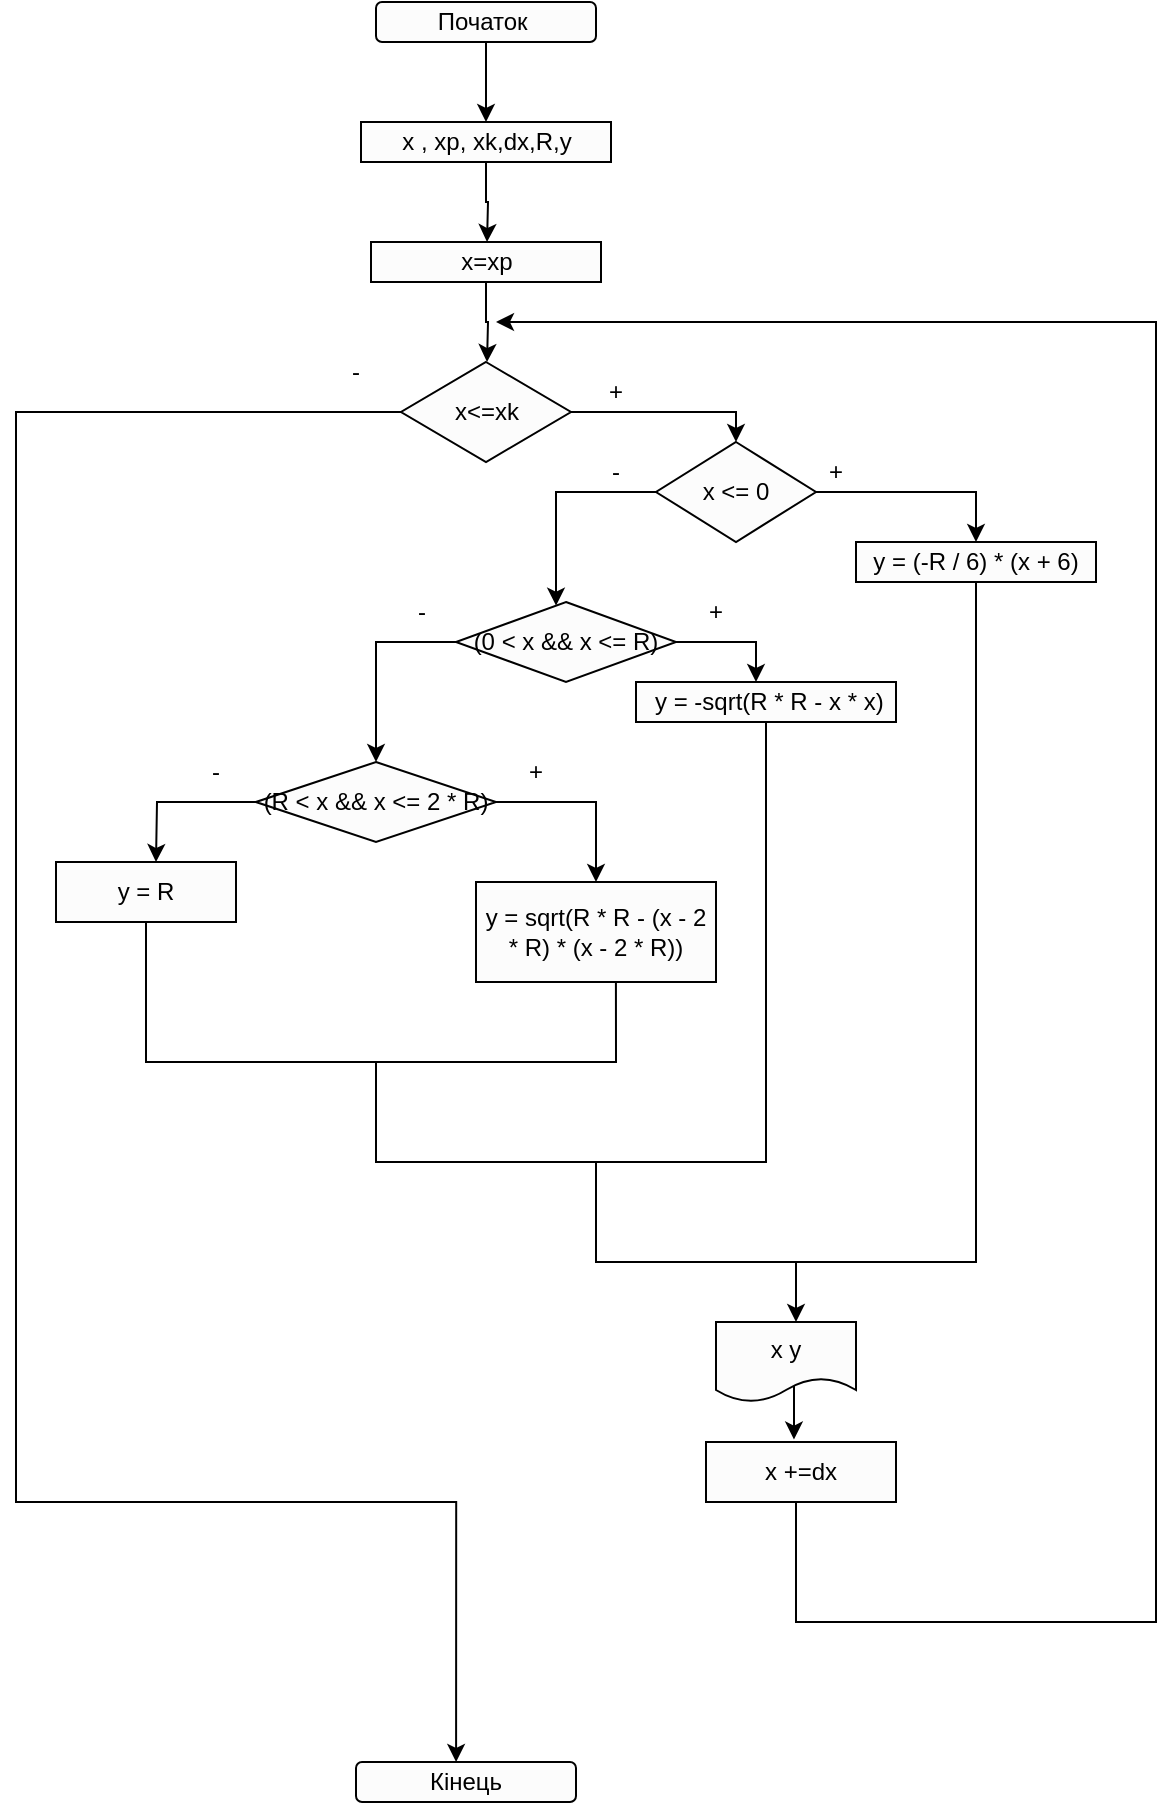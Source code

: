 <mxfile version="20.5.3" type="github" pages="2">
  <diagram id="QF-60mV_yGzeQ4S5Q-dH" name="Страница 1">
    <mxGraphModel dx="1221" dy="634" grid="1" gridSize="10" guides="1" tooltips="1" connect="1" arrows="1" fold="1" page="1" pageScale="1" pageWidth="827" pageHeight="1169" math="0" shadow="0">
      <root>
        <mxCell id="0" />
        <mxCell id="1" parent="0" />
        <mxCell id="Q7s6cMPQlI8H4LpDXkdk-3" style="edgeStyle=orthogonalEdgeStyle;rounded=0;orthogonalLoop=1;jettySize=auto;html=1;" edge="1" parent="1" source="Q7s6cMPQlI8H4LpDXkdk-1">
          <mxGeometry relative="1" as="geometry">
            <mxPoint x="405" y="70" as="targetPoint" />
          </mxGeometry>
        </mxCell>
        <mxCell id="Q7s6cMPQlI8H4LpDXkdk-1" value="Початок&amp;nbsp;" style="rounded=1;whiteSpace=wrap;html=1;fillColor=#FCFCFC;" vertex="1" parent="1">
          <mxGeometry x="350" y="10" width="110" height="20" as="geometry" />
        </mxCell>
        <mxCell id="Q7s6cMPQlI8H4LpDXkdk-6" style="edgeStyle=orthogonalEdgeStyle;rounded=0;orthogonalLoop=1;jettySize=auto;html=1;" edge="1" parent="1" source="Q7s6cMPQlI8H4LpDXkdk-4">
          <mxGeometry relative="1" as="geometry">
            <mxPoint x="405.52" y="130" as="targetPoint" />
          </mxGeometry>
        </mxCell>
        <mxCell id="Q7s6cMPQlI8H4LpDXkdk-4" value="x , xp, xk,dx,R,y" style="rounded=0;whiteSpace=wrap;html=1;fillColor=#FCFCFC;" vertex="1" parent="1">
          <mxGeometry x="342.5" y="70" width="125" height="20" as="geometry" />
        </mxCell>
        <mxCell id="Q7s6cMPQlI8H4LpDXkdk-9" style="edgeStyle=orthogonalEdgeStyle;rounded=0;orthogonalLoop=1;jettySize=auto;html=1;" edge="1" parent="1" source="Q7s6cMPQlI8H4LpDXkdk-7">
          <mxGeometry relative="1" as="geometry">
            <mxPoint x="405.52" y="190" as="targetPoint" />
          </mxGeometry>
        </mxCell>
        <mxCell id="Q7s6cMPQlI8H4LpDXkdk-7" value="x=xp" style="rounded=0;whiteSpace=wrap;html=1;fillColor=#FCFCFC;" vertex="1" parent="1">
          <mxGeometry x="347.5" y="130" width="115" height="20" as="geometry" />
        </mxCell>
        <mxCell id="Q7s6cMPQlI8H4LpDXkdk-12" style="edgeStyle=orthogonalEdgeStyle;rounded=0;orthogonalLoop=1;jettySize=auto;html=1;" edge="1" parent="1" source="Q7s6cMPQlI8H4LpDXkdk-10" target="Q7s6cMPQlI8H4LpDXkdk-14">
          <mxGeometry relative="1" as="geometry">
            <mxPoint x="530" y="250" as="targetPoint" />
            <Array as="points">
              <mxPoint x="530" y="215" />
            </Array>
          </mxGeometry>
        </mxCell>
        <mxCell id="Q7s6cMPQlI8H4LpDXkdk-59" style="edgeStyle=orthogonalEdgeStyle;rounded=0;orthogonalLoop=1;jettySize=auto;html=1;entryX=0.455;entryY=0;entryDx=0;entryDy=0;entryPerimeter=0;" edge="1" parent="1" source="Q7s6cMPQlI8H4LpDXkdk-10" target="Q7s6cMPQlI8H4LpDXkdk-64">
          <mxGeometry relative="1" as="geometry">
            <mxPoint x="396.278" y="810" as="targetPoint" />
            <Array as="points">
              <mxPoint x="170" y="215" />
              <mxPoint x="170" y="760" />
              <mxPoint x="390" y="760" />
            </Array>
          </mxGeometry>
        </mxCell>
        <mxCell id="Q7s6cMPQlI8H4LpDXkdk-10" value="x&amp;lt;=xk" style="rhombus;whiteSpace=wrap;html=1;fillColor=#FCFCFC;" vertex="1" parent="1">
          <mxGeometry x="362.5" y="190" width="85" height="50" as="geometry" />
        </mxCell>
        <mxCell id="Q7s6cMPQlI8H4LpDXkdk-16" style="edgeStyle=orthogonalEdgeStyle;rounded=0;orthogonalLoop=1;jettySize=auto;html=1;" edge="1" parent="1" source="Q7s6cMPQlI8H4LpDXkdk-14" target="Q7s6cMPQlI8H4LpDXkdk-17">
          <mxGeometry relative="1" as="geometry">
            <mxPoint x="650" y="290" as="targetPoint" />
            <Array as="points">
              <mxPoint x="650" y="255" />
            </Array>
          </mxGeometry>
        </mxCell>
        <mxCell id="Q7s6cMPQlI8H4LpDXkdk-21" style="edgeStyle=orthogonalEdgeStyle;rounded=0;orthogonalLoop=1;jettySize=auto;html=1;" edge="1" parent="1" source="Q7s6cMPQlI8H4LpDXkdk-14" target="Q7s6cMPQlI8H4LpDXkdk-26">
          <mxGeometry relative="1" as="geometry">
            <mxPoint x="440" y="300" as="targetPoint" />
            <Array as="points">
              <mxPoint x="440" y="255" />
            </Array>
          </mxGeometry>
        </mxCell>
        <mxCell id="Q7s6cMPQlI8H4LpDXkdk-14" value="x &amp;lt;= 0" style="rhombus;whiteSpace=wrap;html=1;fillColor=#FCFCFC;" vertex="1" parent="1">
          <mxGeometry x="490" y="230" width="80" height="50" as="geometry" />
        </mxCell>
        <mxCell id="Q7s6cMPQlI8H4LpDXkdk-17" value="y = (-R / 6) * (x + 6)" style="rounded=0;whiteSpace=wrap;html=1;fillColor=#FCFCFC;" vertex="1" parent="1">
          <mxGeometry x="590" y="280" width="120" height="20" as="geometry" />
        </mxCell>
        <mxCell id="Q7s6cMPQlI8H4LpDXkdk-18" value="+" style="text;html=1;strokeColor=none;fillColor=none;align=center;verticalAlign=middle;whiteSpace=wrap;rounded=0;" vertex="1" parent="1">
          <mxGeometry x="550" y="230" width="60" height="30" as="geometry" />
        </mxCell>
        <mxCell id="Q7s6cMPQlI8H4LpDXkdk-19" value="+" style="text;html=1;strokeColor=none;fillColor=none;align=center;verticalAlign=middle;whiteSpace=wrap;rounded=0;" vertex="1" parent="1">
          <mxGeometry x="440" y="190" width="60" height="30" as="geometry" />
        </mxCell>
        <mxCell id="Q7s6cMPQlI8H4LpDXkdk-23" value="-" style="text;html=1;strokeColor=none;fillColor=none;align=center;verticalAlign=middle;whiteSpace=wrap;rounded=0;" vertex="1" parent="1">
          <mxGeometry x="440" y="230" width="60" height="30" as="geometry" />
        </mxCell>
        <mxCell id="Q7s6cMPQlI8H4LpDXkdk-30" style="edgeStyle=orthogonalEdgeStyle;rounded=0;orthogonalLoop=1;jettySize=auto;html=1;" edge="1" parent="1" source="Q7s6cMPQlI8H4LpDXkdk-26">
          <mxGeometry relative="1" as="geometry">
            <mxPoint x="540" y="350" as="targetPoint" />
            <Array as="points">
              <mxPoint x="540" y="330" />
            </Array>
          </mxGeometry>
        </mxCell>
        <mxCell id="Q7s6cMPQlI8H4LpDXkdk-36" style="edgeStyle=orthogonalEdgeStyle;rounded=0;orthogonalLoop=1;jettySize=auto;html=1;" edge="1" parent="1" source="Q7s6cMPQlI8H4LpDXkdk-26" target="Q7s6cMPQlI8H4LpDXkdk-40">
          <mxGeometry relative="1" as="geometry">
            <mxPoint x="350" y="390" as="targetPoint" />
            <Array as="points">
              <mxPoint x="350" y="330" />
              <mxPoint x="350" y="350" />
            </Array>
          </mxGeometry>
        </mxCell>
        <mxCell id="Q7s6cMPQlI8H4LpDXkdk-26" value="(0 &amp;lt; x &amp;amp;&amp;amp; x &amp;lt;= R)" style="rhombus;whiteSpace=wrap;html=1;fillColor=#FCFCFC;" vertex="1" parent="1">
          <mxGeometry x="390" y="310" width="110" height="40" as="geometry" />
        </mxCell>
        <mxCell id="Q7s6cMPQlI8H4LpDXkdk-32" value="+" style="text;html=1;strokeColor=none;fillColor=none;align=center;verticalAlign=middle;whiteSpace=wrap;rounded=0;" vertex="1" parent="1">
          <mxGeometry x="490" y="300" width="60" height="30" as="geometry" />
        </mxCell>
        <mxCell id="Q7s6cMPQlI8H4LpDXkdk-33" value="-" style="text;html=1;strokeColor=none;fillColor=none;align=center;verticalAlign=middle;whiteSpace=wrap;rounded=0;" vertex="1" parent="1">
          <mxGeometry x="342.5" y="300" width="60" height="30" as="geometry" />
        </mxCell>
        <mxCell id="Q7s6cMPQlI8H4LpDXkdk-39" value="&amp;nbsp;y = -sqrt(R * R - x * x)" style="rounded=0;whiteSpace=wrap;html=1;fillColor=#FCFCFC;" vertex="1" parent="1">
          <mxGeometry x="480" y="350" width="130" height="20" as="geometry" />
        </mxCell>
        <mxCell id="Q7s6cMPQlI8H4LpDXkdk-42" style="edgeStyle=orthogonalEdgeStyle;rounded=0;orthogonalLoop=1;jettySize=auto;html=1;" edge="1" parent="1" source="Q7s6cMPQlI8H4LpDXkdk-40" target="Q7s6cMPQlI8H4LpDXkdk-45">
          <mxGeometry relative="1" as="geometry">
            <mxPoint x="460" y="450" as="targetPoint" />
            <Array as="points">
              <mxPoint x="460" y="410" />
              <mxPoint x="460" y="430" />
            </Array>
          </mxGeometry>
        </mxCell>
        <mxCell id="Q7s6cMPQlI8H4LpDXkdk-47" style="edgeStyle=orthogonalEdgeStyle;rounded=0;orthogonalLoop=1;jettySize=auto;html=1;" edge="1" parent="1" source="Q7s6cMPQlI8H4LpDXkdk-40">
          <mxGeometry relative="1" as="geometry">
            <mxPoint x="240" y="440" as="targetPoint" />
          </mxGeometry>
        </mxCell>
        <mxCell id="Q7s6cMPQlI8H4LpDXkdk-40" value="(R &amp;lt; x &amp;amp;&amp;amp; x &amp;lt;= 2 * R)" style="rhombus;whiteSpace=wrap;html=1;fillColor=#FCFCFC;" vertex="1" parent="1">
          <mxGeometry x="290" y="390" width="120" height="40" as="geometry" />
        </mxCell>
        <mxCell id="Q7s6cMPQlI8H4LpDXkdk-44" value="+" style="text;html=1;strokeColor=none;fillColor=none;align=center;verticalAlign=middle;whiteSpace=wrap;rounded=0;" vertex="1" parent="1">
          <mxGeometry x="400" y="380" width="60" height="30" as="geometry" />
        </mxCell>
        <mxCell id="Q7s6cMPQlI8H4LpDXkdk-45" value="y = sqrt(R * R - (x - 2 * R) * (x - 2 * R))" style="rounded=0;whiteSpace=wrap;html=1;fillColor=#FCFCFC;" vertex="1" parent="1">
          <mxGeometry x="400" y="450" width="120" height="50" as="geometry" />
        </mxCell>
        <mxCell id="Q7s6cMPQlI8H4LpDXkdk-49" value="-" style="text;html=1;strokeColor=none;fillColor=none;align=center;verticalAlign=middle;whiteSpace=wrap;rounded=0;" vertex="1" parent="1">
          <mxGeometry x="240" y="380" width="60" height="30" as="geometry" />
        </mxCell>
        <mxCell id="Q7s6cMPQlI8H4LpDXkdk-50" value="y = R" style="rounded=0;whiteSpace=wrap;html=1;fillColor=#FCFCFC;" vertex="1" parent="1">
          <mxGeometry x="190" y="440" width="90" height="30" as="geometry" />
        </mxCell>
        <mxCell id="Q7s6cMPQlI8H4LpDXkdk-51" value="" style="endArrow=none;html=1;rounded=0;exitX=0.5;exitY=1;exitDx=0;exitDy=0;entryX=0.583;entryY=1;entryDx=0;entryDy=0;entryPerimeter=0;" edge="1" parent="1" source="Q7s6cMPQlI8H4LpDXkdk-50" target="Q7s6cMPQlI8H4LpDXkdk-45">
          <mxGeometry width="50" height="50" relative="1" as="geometry">
            <mxPoint x="320" y="380" as="sourcePoint" />
            <mxPoint x="370" y="330" as="targetPoint" />
            <Array as="points">
              <mxPoint x="235" y="540" />
              <mxPoint x="470" y="540" />
            </Array>
          </mxGeometry>
        </mxCell>
        <mxCell id="Q7s6cMPQlI8H4LpDXkdk-52" value="" style="endArrow=none;html=1;rounded=0;entryX=0.5;entryY=1;entryDx=0;entryDy=0;" edge="1" parent="1" target="Q7s6cMPQlI8H4LpDXkdk-39">
          <mxGeometry width="50" height="50" relative="1" as="geometry">
            <mxPoint x="350" y="540" as="sourcePoint" />
            <mxPoint x="370" y="430" as="targetPoint" />
            <Array as="points">
              <mxPoint x="350" y="590" />
              <mxPoint x="545" y="590" />
            </Array>
          </mxGeometry>
        </mxCell>
        <mxCell id="Q7s6cMPQlI8H4LpDXkdk-53" value="" style="endArrow=none;html=1;rounded=0;entryX=0.5;entryY=1;entryDx=0;entryDy=0;" edge="1" parent="1" target="Q7s6cMPQlI8H4LpDXkdk-17">
          <mxGeometry width="50" height="50" relative="1" as="geometry">
            <mxPoint x="460" y="590" as="sourcePoint" />
            <mxPoint x="510" y="430" as="targetPoint" />
            <Array as="points">
              <mxPoint x="460" y="640" />
              <mxPoint x="650" y="640" />
            </Array>
          </mxGeometry>
        </mxCell>
        <mxCell id="Q7s6cMPQlI8H4LpDXkdk-54" value="" style="endArrow=classic;html=1;rounded=0;" edge="1" parent="1">
          <mxGeometry width="50" height="50" relative="1" as="geometry">
            <mxPoint x="560" y="640" as="sourcePoint" />
            <mxPoint x="560" y="670" as="targetPoint" />
          </mxGeometry>
        </mxCell>
        <mxCell id="Q7s6cMPQlI8H4LpDXkdk-57" style="edgeStyle=orthogonalEdgeStyle;rounded=0;orthogonalLoop=1;jettySize=auto;html=1;" edge="1" parent="1">
          <mxGeometry relative="1" as="geometry">
            <mxPoint x="560" y="760" as="sourcePoint" />
            <mxPoint x="410" y="170" as="targetPoint" />
            <Array as="points">
              <mxPoint x="560" y="820" />
              <mxPoint x="740" y="820" />
              <mxPoint x="740" y="170" />
            </Array>
          </mxGeometry>
        </mxCell>
        <mxCell id="Q7s6cMPQlI8H4LpDXkdk-64" value="Кінець" style="rounded=1;whiteSpace=wrap;html=1;fillColor=#FCFCFC;" vertex="1" parent="1">
          <mxGeometry x="340" y="890" width="110" height="20" as="geometry" />
        </mxCell>
        <mxCell id="Q7s6cMPQlI8H4LpDXkdk-65" value="-" style="text;html=1;strokeColor=none;fillColor=none;align=center;verticalAlign=middle;whiteSpace=wrap;rounded=0;" vertex="1" parent="1">
          <mxGeometry x="310" y="180" width="60" height="30" as="geometry" />
        </mxCell>
        <mxCell id="Q7s6cMPQlI8H4LpDXkdk-67" value="x +=dx" style="rounded=0;whiteSpace=wrap;html=1;fillColor=#FCFCFC;" vertex="1" parent="1">
          <mxGeometry x="515" y="730" width="95" height="30" as="geometry" />
        </mxCell>
        <mxCell id="Q7s6cMPQlI8H4LpDXkdk-69" value="" style="endArrow=classic;html=1;rounded=0;entryX=0.463;entryY=-0.041;entryDx=0;entryDy=0;entryPerimeter=0;" edge="1" parent="1" target="Q7s6cMPQlI8H4LpDXkdk-67">
          <mxGeometry width="50" height="50" relative="1" as="geometry">
            <mxPoint x="559" y="700" as="sourcePoint" />
            <mxPoint x="550" y="720" as="targetPoint" />
          </mxGeometry>
        </mxCell>
        <mxCell id="Q7s6cMPQlI8H4LpDXkdk-70" value="x y" style="shape=document;whiteSpace=wrap;html=1;boundedLbl=1;fillColor=#FCFCFC;" vertex="1" parent="1">
          <mxGeometry x="520" y="670" width="70" height="40" as="geometry" />
        </mxCell>
      </root>
    </mxGraphModel>
  </diagram>
  <diagram id="bQ78AimiwVEXcPmwS-Ha" name="Страница 2">
    <mxGraphModel dx="2483" dy="955" grid="1" gridSize="10" guides="1" tooltips="1" connect="1" arrows="1" fold="1" page="1" pageScale="1" pageWidth="827" pageHeight="1169" math="0" shadow="0">
      <root>
        <mxCell id="0" />
        <mxCell id="1" parent="0" />
        <mxCell id="vlauKVE98PmZVsNZsbMP-3" style="edgeStyle=orthogonalEdgeStyle;rounded=0;orthogonalLoop=1;jettySize=auto;html=1;" edge="1" parent="1" source="vlauKVE98PmZVsNZsbMP-1">
          <mxGeometry relative="1" as="geometry">
            <mxPoint x="395" y="95" as="targetPoint" />
          </mxGeometry>
        </mxCell>
        <mxCell id="vlauKVE98PmZVsNZsbMP-1" value="" style="ellipse;whiteSpace=wrap;html=1;aspect=fixed;fillColor=#000000;" vertex="1" parent="1">
          <mxGeometry x="370" y="10" width="50" height="50" as="geometry" />
        </mxCell>
        <mxCell id="lGiSETrBwDVrnbX7mCTf-2" style="edgeStyle=orthogonalEdgeStyle;rounded=0;orthogonalLoop=1;jettySize=auto;html=1;" edge="1" parent="1" source="vlauKVE98PmZVsNZsbMP-4">
          <mxGeometry relative="1" as="geometry">
            <mxPoint x="395.514" y="175" as="targetPoint" />
          </mxGeometry>
        </mxCell>
        <mxCell id="vlauKVE98PmZVsNZsbMP-4" value="ввід x,xp,xk,dx,R" style="rounded=1;whiteSpace=wrap;html=1;fillColor=#FCFCFC;" vertex="1" parent="1">
          <mxGeometry x="337.5" y="100" width="115" height="30" as="geometry" />
        </mxCell>
        <mxCell id="lGiSETrBwDVrnbX7mCTf-5" style="edgeStyle=orthogonalEdgeStyle;rounded=0;orthogonalLoop=1;jettySize=auto;html=1;" edge="1" parent="1" source="lGiSETrBwDVrnbX7mCTf-3">
          <mxGeometry relative="1" as="geometry">
            <mxPoint x="396.771" y="255" as="targetPoint" />
          </mxGeometry>
        </mxCell>
        <mxCell id="lGiSETrBwDVrnbX7mCTf-3" value="x = xp" style="rounded=1;whiteSpace=wrap;html=1;fillColor=#FCFCFC;" vertex="1" parent="1">
          <mxGeometry x="337.5" y="180" width="117.5" height="30" as="geometry" />
        </mxCell>
        <mxCell id="lGiSETrBwDVrnbX7mCTf-8" style="edgeStyle=orthogonalEdgeStyle;rounded=0;orthogonalLoop=1;jettySize=auto;html=1;" edge="1" parent="1" source="lGiSETrBwDVrnbX7mCTf-6" target="lGiSETrBwDVrnbX7mCTf-7">
          <mxGeometry relative="1" as="geometry" />
        </mxCell>
        <mxCell id="lGiSETrBwDVrnbX7mCTf-6" value="" style="rhombus;whiteSpace=wrap;html=1;fillColor=#FCFCFC;" vertex="1" parent="1">
          <mxGeometry x="374.38" y="260" width="43.75" height="40" as="geometry" />
        </mxCell>
        <mxCell id="lGiSETrBwDVrnbX7mCTf-12" style="edgeStyle=orthogonalEdgeStyle;rounded=0;orthogonalLoop=1;jettySize=auto;html=1;" edge="1" parent="1" source="lGiSETrBwDVrnbX7mCTf-7">
          <mxGeometry relative="1" as="geometry">
            <mxPoint x="510" y="390" as="targetPoint" />
            <Array as="points">
              <mxPoint x="510" y="360" />
              <mxPoint x="510" y="390" />
            </Array>
          </mxGeometry>
        </mxCell>
        <mxCell id="sn_to2yJBPLg6fdQf5K--24" style="edgeStyle=orthogonalEdgeStyle;rounded=0;orthogonalLoop=1;jettySize=auto;html=1;" edge="1" parent="1" source="lGiSETrBwDVrnbX7mCTf-7">
          <mxGeometry relative="1" as="geometry">
            <mxPoint x="395.875" y="660" as="targetPoint" />
          </mxGeometry>
        </mxCell>
        <mxCell id="lGiSETrBwDVrnbX7mCTf-7" value="" style="rhombus;whiteSpace=wrap;html=1;fillColor=#FCFCFC;" vertex="1" parent="1">
          <mxGeometry x="374" y="340" width="43.75" height="40" as="geometry" />
        </mxCell>
        <mxCell id="sn_to2yJBPLg6fdQf5K--3" style="edgeStyle=orthogonalEdgeStyle;rounded=0;orthogonalLoop=1;jettySize=auto;html=1;" edge="1" parent="1" source="sn_to2yJBPLg6fdQf5K--1" target="sn_to2yJBPLg6fdQf5K--2">
          <mxGeometry relative="1" as="geometry" />
        </mxCell>
        <mxCell id="sn_to2yJBPLg6fdQf5K--7" style="edgeStyle=orthogonalEdgeStyle;rounded=0;orthogonalLoop=1;jettySize=auto;html=1;" edge="1" parent="1" source="sn_to2yJBPLg6fdQf5K--1">
          <mxGeometry relative="1" as="geometry">
            <mxPoint x="630" y="410" as="targetPoint" />
          </mxGeometry>
        </mxCell>
        <mxCell id="sn_to2yJBPLg6fdQf5K--1" value="" style="rhombus;whiteSpace=wrap;html=1;fillColor=#FCFCFC;" vertex="1" parent="1">
          <mxGeometry x="480" y="390" width="50" height="40" as="geometry" />
        </mxCell>
        <mxCell id="sn_to2yJBPLg6fdQf5K--5" style="edgeStyle=orthogonalEdgeStyle;rounded=0;orthogonalLoop=1;jettySize=auto;html=1;" edge="1" parent="1" source="sn_to2yJBPLg6fdQf5K--2" target="sn_to2yJBPLg6fdQf5K--4">
          <mxGeometry relative="1" as="geometry" />
        </mxCell>
        <mxCell id="sn_to2yJBPLg6fdQf5K--9" style="edgeStyle=orthogonalEdgeStyle;rounded=0;orthogonalLoop=1;jettySize=auto;html=1;" edge="1" parent="1" source="sn_to2yJBPLg6fdQf5K--2">
          <mxGeometry relative="1" as="geometry">
            <mxPoint x="630" y="480" as="targetPoint" />
          </mxGeometry>
        </mxCell>
        <mxCell id="sn_to2yJBPLg6fdQf5K--2" value="" style="rhombus;whiteSpace=wrap;html=1;fillColor=#FCFCFC;" vertex="1" parent="1">
          <mxGeometry x="480" y="460" width="50" height="40" as="geometry" />
        </mxCell>
        <mxCell id="sn_to2yJBPLg6fdQf5K--11" style="edgeStyle=orthogonalEdgeStyle;rounded=0;orthogonalLoop=1;jettySize=auto;html=1;" edge="1" parent="1" source="sn_to2yJBPLg6fdQf5K--4">
          <mxGeometry relative="1" as="geometry">
            <mxPoint x="630" y="550" as="targetPoint" />
          </mxGeometry>
        </mxCell>
        <mxCell id="sn_to2yJBPLg6fdQf5K--21" style="edgeStyle=orthogonalEdgeStyle;rounded=0;orthogonalLoop=1;jettySize=auto;html=1;" edge="1" parent="1" source="sn_to2yJBPLg6fdQf5K--4">
          <mxGeometry relative="1" as="geometry">
            <mxPoint x="505" y="620" as="targetPoint" />
          </mxGeometry>
        </mxCell>
        <mxCell id="sn_to2yJBPLg6fdQf5K--4" value="" style="rhombus;whiteSpace=wrap;html=1;fillColor=#FCFCFC;" vertex="1" parent="1">
          <mxGeometry x="480" y="530" width="50" height="40" as="geometry" />
        </mxCell>
        <mxCell id="sn_to2yJBPLg6fdQf5K--13" value="[x &amp;lt;= 0]" style="text;html=1;strokeColor=none;fillColor=none;align=center;verticalAlign=middle;whiteSpace=wrap;rounded=0;" vertex="1" parent="1">
          <mxGeometry x="520" y="380" width="60" height="30" as="geometry" />
        </mxCell>
        <mxCell id="sn_to2yJBPLg6fdQf5K--14" value="[0 &amp;lt; x &amp;amp;&amp;amp; x &amp;lt;= R]" style="text;html=1;strokeColor=none;fillColor=none;align=center;verticalAlign=middle;whiteSpace=wrap;rounded=0;" vertex="1" parent="1">
          <mxGeometry x="520" y="450" width="100" height="30" as="geometry" />
        </mxCell>
        <mxCell id="sn_to2yJBPLg6fdQf5K--15" value="[R &amp;lt; x &amp;amp;&amp;amp; x &amp;lt;= 2 * R]" style="text;html=1;strokeColor=none;fillColor=none;align=center;verticalAlign=middle;whiteSpace=wrap;rounded=0;" vertex="1" parent="1">
          <mxGeometry x="520" y="520" width="120" height="30" as="geometry" />
        </mxCell>
        <mxCell id="sn_to2yJBPLg6fdQf5K--16" value="[x &amp;lt;= xk]" style="text;html=1;strokeColor=none;fillColor=none;align=center;verticalAlign=middle;whiteSpace=wrap;rounded=0;" vertex="1" parent="1">
          <mxGeometry x="414" y="330" width="60" height="30" as="geometry" />
        </mxCell>
        <mxCell id="sn_to2yJBPLg6fdQf5K--27" style="edgeStyle=orthogonalEdgeStyle;rounded=0;orthogonalLoop=1;jettySize=auto;html=1;" edge="1" parent="1" source="sn_to2yJBPLg6fdQf5K--17">
          <mxGeometry relative="1" as="geometry">
            <mxPoint x="810" y="410" as="targetPoint" />
            <Array as="points">
              <mxPoint x="810" y="410" />
            </Array>
          </mxGeometry>
        </mxCell>
        <mxCell id="sn_to2yJBPLg6fdQf5K--17" value="y = (-R / 6) * (x + 6)" style="rounded=1;whiteSpace=wrap;html=1;fillColor=#FCFCFC;" vertex="1" parent="1">
          <mxGeometry x="630" y="400" width="140" height="20" as="geometry" />
        </mxCell>
        <mxCell id="sn_to2yJBPLg6fdQf5K--29" style="edgeStyle=orthogonalEdgeStyle;rounded=0;orthogonalLoop=1;jettySize=auto;html=1;" edge="1" parent="1" source="sn_to2yJBPLg6fdQf5K--18">
          <mxGeometry relative="1" as="geometry">
            <mxPoint x="810" y="480" as="targetPoint" />
          </mxGeometry>
        </mxCell>
        <mxCell id="sn_to2yJBPLg6fdQf5K--18" value="y = -sqrt(R * R - x * x)" style="rounded=1;whiteSpace=wrap;html=1;fillColor=#FCFCFC;" vertex="1" parent="1">
          <mxGeometry x="630" y="470" width="140" height="20" as="geometry" />
        </mxCell>
        <mxCell id="sn_to2yJBPLg6fdQf5K--31" style="edgeStyle=orthogonalEdgeStyle;rounded=0;orthogonalLoop=1;jettySize=auto;html=1;" edge="1" parent="1" source="sn_to2yJBPLg6fdQf5K--19">
          <mxGeometry relative="1" as="geometry">
            <mxPoint x="810" y="550" as="targetPoint" />
            <Array as="points">
              <mxPoint x="810" y="550" />
            </Array>
          </mxGeometry>
        </mxCell>
        <mxCell id="sn_to2yJBPLg6fdQf5K--19" value="y = sqrt(R * R - (x - 2 * R) * (x - 2 * R))" style="rounded=1;whiteSpace=wrap;html=1;fillColor=#FCFCFC;" vertex="1" parent="1">
          <mxGeometry x="630" y="535" width="140" height="30" as="geometry" />
        </mxCell>
        <mxCell id="sn_to2yJBPLg6fdQf5K--38" style="edgeStyle=orthogonalEdgeStyle;rounded=0;orthogonalLoop=1;jettySize=auto;html=1;" edge="1" parent="1" source="sn_to2yJBPLg6fdQf5K--22">
          <mxGeometry relative="1" as="geometry">
            <mxPoint x="506.771" y="690" as="targetPoint" />
          </mxGeometry>
        </mxCell>
        <mxCell id="sn_to2yJBPLg6fdQf5K--22" value="y = R" style="rounded=1;whiteSpace=wrap;html=1;fillColor=#FCFCFC;" vertex="1" parent="1">
          <mxGeometry x="452.5" y="620" width="107.5" height="20" as="geometry" />
        </mxCell>
        <mxCell id="sn_to2yJBPLg6fdQf5K--25" value="" style="ellipse;whiteSpace=wrap;html=1;aspect=fixed;fillColor=#000000;" vertex="1" parent="1">
          <mxGeometry x="375.88" y="660" width="40" height="40" as="geometry" />
        </mxCell>
        <mxCell id="sn_to2yJBPLg6fdQf5K--34" style="edgeStyle=orthogonalEdgeStyle;rounded=0;orthogonalLoop=1;jettySize=auto;html=1;" edge="1" parent="1" source="sn_to2yJBPLg6fdQf5K--32" target="sn_to2yJBPLg6fdQf5K--33">
          <mxGeometry relative="1" as="geometry" />
        </mxCell>
        <mxCell id="sn_to2yJBPLg6fdQf5K--32" value="" style="rhombus;whiteSpace=wrap;html=1;fillColor=#FFFFFF;" vertex="1" parent="1">
          <mxGeometry x="810" y="390" width="40" height="40" as="geometry" />
        </mxCell>
        <mxCell id="sn_to2yJBPLg6fdQf5K--36" style="edgeStyle=orthogonalEdgeStyle;rounded=0;orthogonalLoop=1;jettySize=auto;html=1;" edge="1" parent="1" source="sn_to2yJBPLg6fdQf5K--33" target="sn_to2yJBPLg6fdQf5K--35">
          <mxGeometry relative="1" as="geometry" />
        </mxCell>
        <mxCell id="sn_to2yJBPLg6fdQf5K--33" value="" style="rhombus;whiteSpace=wrap;html=1;fillColor=#FFFFFF;" vertex="1" parent="1">
          <mxGeometry x="810" y="460" width="40" height="40" as="geometry" />
        </mxCell>
        <mxCell id="sn_to2yJBPLg6fdQf5K--41" style="edgeStyle=orthogonalEdgeStyle;rounded=0;orthogonalLoop=1;jettySize=auto;html=1;" edge="1" parent="1" source="sn_to2yJBPLg6fdQf5K--35">
          <mxGeometry relative="1" as="geometry">
            <mxPoint x="530" y="710" as="targetPoint" />
            <Array as="points">
              <mxPoint x="830" y="710" />
            </Array>
          </mxGeometry>
        </mxCell>
        <mxCell id="sn_to2yJBPLg6fdQf5K--35" value="" style="rhombus;whiteSpace=wrap;html=1;fillColor=#FFFFFF;" vertex="1" parent="1">
          <mxGeometry x="810" y="530" width="40" height="40" as="geometry" />
        </mxCell>
        <mxCell id="sn_to2yJBPLg6fdQf5K--43" style="edgeStyle=orthogonalEdgeStyle;rounded=0;orthogonalLoop=1;jettySize=auto;html=1;" edge="1" parent="1" source="sn_to2yJBPLg6fdQf5K--39">
          <mxGeometry relative="1" as="geometry">
            <mxPoint x="504.886" y="760.01" as="targetPoint" />
          </mxGeometry>
        </mxCell>
        <mxCell id="sn_to2yJBPLg6fdQf5K--39" value="" style="rhombus;whiteSpace=wrap;html=1;fillColor=#FFFFFF;" vertex="1" parent="1">
          <mxGeometry x="483.13" y="690" width="43.75" height="40" as="geometry" />
        </mxCell>
        <mxCell id="sn_to2yJBPLg6fdQf5K--46" style="edgeStyle=orthogonalEdgeStyle;rounded=0;orthogonalLoop=1;jettySize=auto;html=1;" edge="1" parent="1" source="sn_to2yJBPLg6fdQf5K--44" target="sn_to2yJBPLg6fdQf5K--45">
          <mxGeometry relative="1" as="geometry" />
        </mxCell>
        <mxCell id="sn_to2yJBPLg6fdQf5K--44" value="вивід x y" style="rounded=1;whiteSpace=wrap;html=1;fillColor=#FFFFFF;" vertex="1" parent="1">
          <mxGeometry x="455" y="760" width="103.75" height="20" as="geometry" />
        </mxCell>
        <mxCell id="sn_to2yJBPLg6fdQf5K--50" style="edgeStyle=orthogonalEdgeStyle;rounded=0;orthogonalLoop=1;jettySize=auto;html=1;" edge="1" parent="1" source="sn_to2yJBPLg6fdQf5K--45">
          <mxGeometry relative="1" as="geometry">
            <mxPoint x="420" y="280" as="targetPoint" />
            <Array as="points">
              <mxPoint x="507" y="910" />
              <mxPoint x="940" y="910" />
            </Array>
          </mxGeometry>
        </mxCell>
        <mxCell id="sn_to2yJBPLg6fdQf5K--45" value="x += dx" style="rounded=1;whiteSpace=wrap;html=1;fillColor=#FFFFFF;" vertex="1" parent="1">
          <mxGeometry x="455" y="830" width="103.75" height="20" as="geometry" />
        </mxCell>
      </root>
    </mxGraphModel>
  </diagram>
</mxfile>

